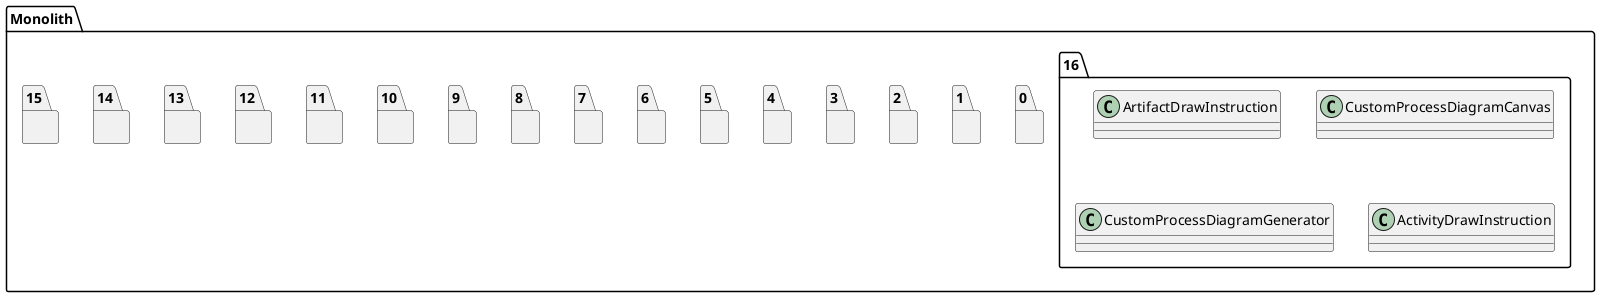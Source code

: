 @startuml
package "Monolith" {
package "16"{
class ArtifactDrawInstruction
class CustomProcessDiagramCanvas
class CustomProcessDiagramGenerator
class ActivityDrawInstruction
}
package "0"{
}
package "1"{
}
package "2"{
}
package "3"{
}
package "4"{
}
package "5"{
}
package "6"{
}
package "7"{
}
package "8"{
}
package "9"{
}
package "10"{
}
package "11"{
}
package "12"{
}
package "13"{
}
package "14"{
}
package "15"{
}
}
@enduml